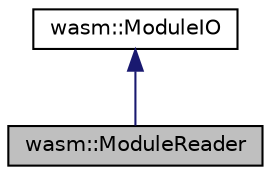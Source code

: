 digraph "wasm::ModuleReader"
{
  edge [fontname="Helvetica",fontsize="10",labelfontname="Helvetica",labelfontsize="10"];
  node [fontname="Helvetica",fontsize="10",shape=record];
  Node2 [label="wasm::ModuleReader",height=0.2,width=0.4,color="black", fillcolor="grey75", style="filled", fontcolor="black"];
  Node3 -> Node2 [dir="back",color="midnightblue",fontsize="10",style="solid"];
  Node3 [label="wasm::ModuleIO",height=0.2,width=0.4,color="black", fillcolor="white", style="filled",URL="$classwasm_1_1_module_i_o.html"];
}
